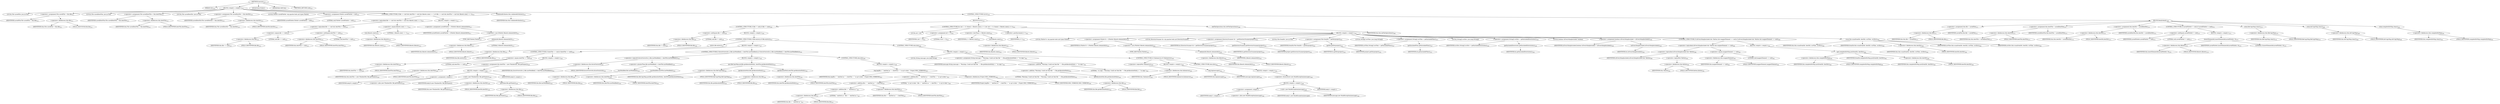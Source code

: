 digraph "execute" {  
"526" [label = <(METHOD,execute)<SUB>310</SUB>> ]
"31" [label = <(PARAM,this)<SUB>310</SUB>> ]
"527" [label = <(BLOCK,&lt;empty&gt;,&lt;empty&gt;)<SUB>310</SUB>> ]
"528" [label = <(LOCAL,File savedFile: java.io.File)> ]
"529" [label = <(&lt;operator&gt;.assignment,File savedFile = this.file)<SUB>311</SUB>> ]
"530" [label = <(IDENTIFIER,savedFile,File savedFile = this.file)<SUB>311</SUB>> ]
"531" [label = <(&lt;operator&gt;.fieldAccess,this.file)<SUB>311</SUB>> ]
"532" [label = <(IDENTIFIER,this,File savedFile = this.file)<SUB>311</SUB>> ]
"533" [label = <(FIELD_IDENTIFIER,file,file)<SUB>311</SUB>> ]
"534" [label = <(LOCAL,File savedDestFile: java.io.File)> ]
"535" [label = <(&lt;operator&gt;.assignment,File savedDestFile = this.destFile)<SUB>312</SUB>> ]
"536" [label = <(IDENTIFIER,savedDestFile,File savedDestFile = this.destFile)<SUB>312</SUB>> ]
"537" [label = <(&lt;operator&gt;.fieldAccess,this.destFile)<SUB>312</SUB>> ]
"538" [label = <(IDENTIFIER,this,File savedDestFile = this.destFile)<SUB>312</SUB>> ]
"539" [label = <(FIELD_IDENTIFIER,destFile,destFile)<SUB>312</SUB>> ]
"540" [label = <(LOCAL,File savedDestDir: java.io.File)> ]
"541" [label = <(&lt;operator&gt;.assignment,File savedDestDir = this.destDir)<SUB>313</SUB>> ]
"542" [label = <(IDENTIFIER,savedDestDir,File savedDestDir = this.destDir)<SUB>313</SUB>> ]
"543" [label = <(&lt;operator&gt;.fieldAccess,this.destDir)<SUB>313</SUB>> ]
"544" [label = <(IDENTIFIER,this,File savedDestDir = this.destDir)<SUB>313</SUB>> ]
"545" [label = <(FIELD_IDENTIFIER,destDir,destDir)<SUB>313</SUB>> ]
"546" [label = <(LOCAL,FileSet savedFileSet: org.apache.tools.ant.types.FileSet)> ]
"547" [label = <(&lt;operator&gt;.assignment,FileSet savedFileSet = null)<SUB>314</SUB>> ]
"548" [label = <(IDENTIFIER,savedFileSet,FileSet savedFileSet = null)<SUB>314</SUB>> ]
"549" [label = <(LITERAL,null,FileSet savedFileSet = null)<SUB>314</SUB>> ]
"550" [label = <(CONTROL_STRUCTURE,if (file == null &amp;&amp; destFile != null &amp;&amp; filesets.size() == 1),if (file == null &amp;&amp; destFile != null &amp;&amp; filesets.size() == 1))<SUB>315</SUB>> ]
"551" [label = <(&lt;operator&gt;.logicalAnd,file == null &amp;&amp; destFile != null &amp;&amp; filesets.size() == 1)<SUB>315</SUB>> ]
"552" [label = <(&lt;operator&gt;.logicalAnd,file == null &amp;&amp; destFile != null)<SUB>315</SUB>> ]
"553" [label = <(&lt;operator&gt;.equals,file == null)<SUB>315</SUB>> ]
"554" [label = <(&lt;operator&gt;.fieldAccess,this.file)<SUB>315</SUB>> ]
"555" [label = <(IDENTIFIER,this,file == null)<SUB>315</SUB>> ]
"556" [label = <(FIELD_IDENTIFIER,file,file)<SUB>315</SUB>> ]
"557" [label = <(LITERAL,null,file == null)<SUB>315</SUB>> ]
"558" [label = <(&lt;operator&gt;.notEquals,destFile != null)<SUB>315</SUB>> ]
"559" [label = <(&lt;operator&gt;.fieldAccess,this.destFile)<SUB>315</SUB>> ]
"560" [label = <(IDENTIFIER,this,destFile != null)<SUB>315</SUB>> ]
"561" [label = <(FIELD_IDENTIFIER,destFile,destFile)<SUB>315</SUB>> ]
"562" [label = <(LITERAL,null,destFile != null)<SUB>315</SUB>> ]
"563" [label = <(&lt;operator&gt;.equals,filesets.size() == 1)<SUB>315</SUB>> ]
"564" [label = <(size,filesets.size())<SUB>315</SUB>> ]
"565" [label = <(&lt;operator&gt;.fieldAccess,this.filesets)<SUB>315</SUB>> ]
"566" [label = <(IDENTIFIER,this,filesets.size())<SUB>315</SUB>> ]
"567" [label = <(FIELD_IDENTIFIER,filesets,filesets)<SUB>315</SUB>> ]
"568" [label = <(LITERAL,1,filesets.size() == 1)<SUB>315</SUB>> ]
"569" [label = <(BLOCK,&lt;empty&gt;,&lt;empty&gt;)<SUB>315</SUB>> ]
"570" [label = <(&lt;operator&gt;.assignment,savedFileSet = (FileSet) filesets.elementAt(0))<SUB>317</SUB>> ]
"571" [label = <(IDENTIFIER,savedFileSet,savedFileSet = (FileSet) filesets.elementAt(0))<SUB>317</SUB>> ]
"572" [label = <(&lt;operator&gt;.cast,(FileSet) filesets.elementAt(0))<SUB>317</SUB>> ]
"573" [label = <(TYPE_REF,FileSet,FileSet)<SUB>317</SUB>> ]
"574" [label = <(elementAt,filesets.elementAt(0))<SUB>317</SUB>> ]
"575" [label = <(&lt;operator&gt;.fieldAccess,this.filesets)<SUB>317</SUB>> ]
"576" [label = <(IDENTIFIER,this,filesets.elementAt(0))<SUB>317</SUB>> ]
"577" [label = <(FIELD_IDENTIFIER,filesets,filesets)<SUB>317</SUB>> ]
"578" [label = <(LITERAL,0,filesets.elementAt(0))<SUB>317</SUB>> ]
"579" [label = <(validateAttributes,this.validateAttributes())<SUB>321</SUB>> ]
"30" [label = <(IDENTIFIER,this,this.validateAttributes())<SUB>321</SUB>> ]
"580" [label = <(CONTROL_STRUCTURE,try,try)<SUB>323</SUB>> ]
"581" [label = <(BLOCK,try,try)<SUB>323</SUB>> ]
"582" [label = <(CONTROL_STRUCTURE,if (file != null),if (file != null))<SUB>326</SUB>> ]
"583" [label = <(&lt;operator&gt;.notEquals,file != null)<SUB>326</SUB>> ]
"584" [label = <(&lt;operator&gt;.fieldAccess,this.file)<SUB>326</SUB>> ]
"585" [label = <(IDENTIFIER,this,file != null)<SUB>326</SUB>> ]
"586" [label = <(FIELD_IDENTIFIER,file,file)<SUB>326</SUB>> ]
"587" [label = <(LITERAL,null,file != null)<SUB>326</SUB>> ]
"588" [label = <(BLOCK,&lt;empty&gt;,&lt;empty&gt;)<SUB>326</SUB>> ]
"589" [label = <(CONTROL_STRUCTURE,if (file.exists()),if (file.exists()))<SUB>327</SUB>> ]
"590" [label = <(exists,file.exists())<SUB>327</SUB>> ]
"591" [label = <(&lt;operator&gt;.fieldAccess,this.file)<SUB>327</SUB>> ]
"592" [label = <(IDENTIFIER,this,file.exists())<SUB>327</SUB>> ]
"593" [label = <(FIELD_IDENTIFIER,file,file)<SUB>327</SUB>> ]
"594" [label = <(BLOCK,&lt;empty&gt;,&lt;empty&gt;)<SUB>327</SUB>> ]
"595" [label = <(CONTROL_STRUCTURE,if (destFile == null),if (destFile == null))<SUB>328</SUB>> ]
"596" [label = <(&lt;operator&gt;.equals,destFile == null)<SUB>328</SUB>> ]
"597" [label = <(&lt;operator&gt;.fieldAccess,this.destFile)<SUB>328</SUB>> ]
"598" [label = <(IDENTIFIER,this,destFile == null)<SUB>328</SUB>> ]
"599" [label = <(FIELD_IDENTIFIER,destFile,destFile)<SUB>328</SUB>> ]
"600" [label = <(LITERAL,null,destFile == null)<SUB>328</SUB>> ]
"601" [label = <(BLOCK,&lt;empty&gt;,&lt;empty&gt;)<SUB>328</SUB>> ]
"602" [label = <(&lt;operator&gt;.assignment,this.destFile = new File(destDir, file.getName()))<SUB>329</SUB>> ]
"603" [label = <(&lt;operator&gt;.fieldAccess,this.destFile)<SUB>329</SUB>> ]
"604" [label = <(IDENTIFIER,this,this.destFile = new File(destDir, file.getName()))<SUB>329</SUB>> ]
"605" [label = <(FIELD_IDENTIFIER,destFile,destFile)<SUB>329</SUB>> ]
"606" [label = <(BLOCK,&lt;empty&gt;,&lt;empty&gt;)<SUB>329</SUB>> ]
"607" [label = <(&lt;operator&gt;.assignment,&lt;empty&gt;)> ]
"608" [label = <(IDENTIFIER,$obj10,&lt;empty&gt;)> ]
"609" [label = <(&lt;operator&gt;.alloc,new File(destDir, file.getName()))<SUB>329</SUB>> ]
"610" [label = <(&lt;init&gt;,new File(destDir, file.getName()))<SUB>329</SUB>> ]
"611" [label = <(IDENTIFIER,$obj10,new File(destDir, file.getName()))> ]
"612" [label = <(&lt;operator&gt;.fieldAccess,this.destDir)<SUB>329</SUB>> ]
"613" [label = <(IDENTIFIER,this,new File(destDir, file.getName()))<SUB>329</SUB>> ]
"614" [label = <(FIELD_IDENTIFIER,destDir,destDir)<SUB>329</SUB>> ]
"615" [label = <(getName,file.getName())<SUB>329</SUB>> ]
"616" [label = <(&lt;operator&gt;.fieldAccess,this.file)<SUB>329</SUB>> ]
"617" [label = <(IDENTIFIER,this,file.getName())<SUB>329</SUB>> ]
"618" [label = <(FIELD_IDENTIFIER,file,file)<SUB>329</SUB>> ]
"619" [label = <(IDENTIFIER,$obj10,&lt;empty&gt;)> ]
"620" [label = <(CONTROL_STRUCTURE,if (forceOverwrite || (file.lastModified() &gt; destFile.lastModified())),if (forceOverwrite || (file.lastModified() &gt; destFile.lastModified())))<SUB>332</SUB>> ]
"621" [label = <(&lt;operator&gt;.logicalOr,forceOverwrite || (file.lastModified() &gt; destFile.lastModified()))<SUB>332</SUB>> ]
"622" [label = <(&lt;operator&gt;.fieldAccess,this.forceOverwrite)<SUB>332</SUB>> ]
"623" [label = <(IDENTIFIER,this,forceOverwrite || (file.lastModified() &gt; destFile.lastModified()))<SUB>332</SUB>> ]
"624" [label = <(FIELD_IDENTIFIER,forceOverwrite,forceOverwrite)<SUB>332</SUB>> ]
"625" [label = <(&lt;operator&gt;.greaterThan,file.lastModified() &gt; destFile.lastModified())<SUB>333</SUB>> ]
"626" [label = <(lastModified,file.lastModified())<SUB>333</SUB>> ]
"627" [label = <(&lt;operator&gt;.fieldAccess,this.file)<SUB>333</SUB>> ]
"628" [label = <(IDENTIFIER,this,file.lastModified())<SUB>333</SUB>> ]
"629" [label = <(FIELD_IDENTIFIER,file,file)<SUB>333</SUB>> ]
"630" [label = <(lastModified,destFile.lastModified())<SUB>333</SUB>> ]
"631" [label = <(&lt;operator&gt;.fieldAccess,this.destFile)<SUB>333</SUB>> ]
"632" [label = <(IDENTIFIER,this,destFile.lastModified())<SUB>333</SUB>> ]
"633" [label = <(FIELD_IDENTIFIER,destFile,destFile)<SUB>333</SUB>> ]
"634" [label = <(BLOCK,&lt;empty&gt;,&lt;empty&gt;)<SUB>333</SUB>> ]
"635" [label = <(put,fileCopyMap.put(file.getAbsolutePath(), destFile.getAbsolutePath()))<SUB>334</SUB>> ]
"636" [label = <(&lt;operator&gt;.fieldAccess,this.fileCopyMap)<SUB>334</SUB>> ]
"637" [label = <(IDENTIFIER,this,fileCopyMap.put(file.getAbsolutePath(), destFile.getAbsolutePath()))<SUB>334</SUB>> ]
"638" [label = <(FIELD_IDENTIFIER,fileCopyMap,fileCopyMap)<SUB>334</SUB>> ]
"639" [label = <(getAbsolutePath,file.getAbsolutePath())<SUB>334</SUB>> ]
"640" [label = <(&lt;operator&gt;.fieldAccess,this.file)<SUB>334</SUB>> ]
"641" [label = <(IDENTIFIER,this,file.getAbsolutePath())<SUB>334</SUB>> ]
"642" [label = <(FIELD_IDENTIFIER,file,file)<SUB>334</SUB>> ]
"643" [label = <(getAbsolutePath,destFile.getAbsolutePath())<SUB>335</SUB>> ]
"644" [label = <(&lt;operator&gt;.fieldAccess,this.destFile)<SUB>335</SUB>> ]
"645" [label = <(IDENTIFIER,this,destFile.getAbsolutePath())<SUB>335</SUB>> ]
"646" [label = <(FIELD_IDENTIFIER,destFile,destFile)<SUB>335</SUB>> ]
"647" [label = <(CONTROL_STRUCTURE,else,else)<SUB>336</SUB>> ]
"648" [label = <(BLOCK,&lt;empty&gt;,&lt;empty&gt;)<SUB>336</SUB>> ]
"649" [label = <(log,log(file + &quot; omitted as &quot; + destFile + &quot; is up to date.&quot;, Project.MSG_VERBOSE))<SUB>337</SUB>> ]
"32" [label = <(IDENTIFIER,this,log(file + &quot; omitted as &quot; + destFile + &quot; is up to date.&quot;, Project.MSG_VERBOSE))<SUB>337</SUB>> ]
"650" [label = <(&lt;operator&gt;.addition,file + &quot; omitted as &quot; + destFile + &quot; is up to date.&quot;)<SUB>337</SUB>> ]
"651" [label = <(&lt;operator&gt;.addition,file + &quot; omitted as &quot; + destFile)<SUB>337</SUB>> ]
"652" [label = <(&lt;operator&gt;.addition,file + &quot; omitted as &quot;)<SUB>337</SUB>> ]
"653" [label = <(&lt;operator&gt;.fieldAccess,this.file)<SUB>337</SUB>> ]
"654" [label = <(IDENTIFIER,this,file + &quot; omitted as &quot;)<SUB>337</SUB>> ]
"655" [label = <(FIELD_IDENTIFIER,file,file)<SUB>337</SUB>> ]
"656" [label = <(LITERAL,&quot; omitted as &quot;,file + &quot; omitted as &quot;)<SUB>337</SUB>> ]
"657" [label = <(&lt;operator&gt;.fieldAccess,this.destFile)<SUB>337</SUB>> ]
"658" [label = <(IDENTIFIER,this,file + &quot; omitted as &quot; + destFile)<SUB>337</SUB>> ]
"659" [label = <(FIELD_IDENTIFIER,destFile,destFile)<SUB>337</SUB>> ]
"660" [label = <(LITERAL,&quot; is up to date.&quot;,file + &quot; omitted as &quot; + destFile + &quot; is up to date.&quot;)<SUB>338</SUB>> ]
"661" [label = <(&lt;operator&gt;.fieldAccess,Project.MSG_VERBOSE)<SUB>338</SUB>> ]
"662" [label = <(IDENTIFIER,Project,log(file + &quot; omitted as &quot; + destFile + &quot; is up to date.&quot;, Project.MSG_VERBOSE))<SUB>338</SUB>> ]
"663" [label = <(FIELD_IDENTIFIER,MSG_VERBOSE,MSG_VERBOSE)<SUB>338</SUB>> ]
"664" [label = <(CONTROL_STRUCTURE,else,else)<SUB>340</SUB>> ]
"665" [label = <(BLOCK,&lt;empty&gt;,&lt;empty&gt;)<SUB>340</SUB>> ]
"666" [label = <(LOCAL,String message: java.lang.String)> ]
"667" [label = <(&lt;operator&gt;.assignment,String message = &quot;Warning: Could not find file &quot; + file.getAbsolutePath() + &quot; to copy.&quot;)<SUB>341</SUB>> ]
"668" [label = <(IDENTIFIER,message,String message = &quot;Warning: Could not find file &quot; + file.getAbsolutePath() + &quot; to copy.&quot;)<SUB>341</SUB>> ]
"669" [label = <(&lt;operator&gt;.addition,&quot;Warning: Could not find file &quot; + file.getAbsolutePath() + &quot; to copy.&quot;)<SUB>341</SUB>> ]
"670" [label = <(&lt;operator&gt;.addition,&quot;Warning: Could not find file &quot; + file.getAbsolutePath())<SUB>341</SUB>> ]
"671" [label = <(LITERAL,&quot;Warning: Could not find file &quot;,&quot;Warning: Could not find file &quot; + file.getAbsolutePath())<SUB>341</SUB>> ]
"672" [label = <(getAbsolutePath,file.getAbsolutePath())<SUB>342</SUB>> ]
"673" [label = <(&lt;operator&gt;.fieldAccess,this.file)<SUB>342</SUB>> ]
"674" [label = <(IDENTIFIER,this,file.getAbsolutePath())<SUB>342</SUB>> ]
"675" [label = <(FIELD_IDENTIFIER,file,file)<SUB>342</SUB>> ]
"676" [label = <(LITERAL,&quot; to copy.&quot;,&quot;Warning: Could not find file &quot; + file.getAbsolutePath() + &quot; to copy.&quot;)<SUB>342</SUB>> ]
"677" [label = <(CONTROL_STRUCTURE,if (!failonerror),if (!failonerror))<SUB>343</SUB>> ]
"678" [label = <(&lt;operator&gt;.logicalNot,!failonerror)<SUB>343</SUB>> ]
"679" [label = <(&lt;operator&gt;.fieldAccess,this.failonerror)<SUB>343</SUB>> ]
"680" [label = <(IDENTIFIER,this,!failonerror)<SUB>343</SUB>> ]
"681" [label = <(FIELD_IDENTIFIER,failonerror,failonerror)<SUB>343</SUB>> ]
"682" [label = <(BLOCK,&lt;empty&gt;,&lt;empty&gt;)<SUB>343</SUB>> ]
"683" [label = <(log,log(message))<SUB>344</SUB>> ]
"33" [label = <(IDENTIFIER,this,log(message))<SUB>344</SUB>> ]
"684" [label = <(IDENTIFIER,message,log(message))<SUB>344</SUB>> ]
"685" [label = <(CONTROL_STRUCTURE,else,else)<SUB>345</SUB>> ]
"686" [label = <(BLOCK,&lt;empty&gt;,&lt;empty&gt;)<SUB>345</SUB>> ]
"687" [label = <(&lt;operator&gt;.throw,throw new BuildException(message);)<SUB>346</SUB>> ]
"688" [label = <(BLOCK,&lt;empty&gt;,&lt;empty&gt;)<SUB>346</SUB>> ]
"689" [label = <(&lt;operator&gt;.assignment,&lt;empty&gt;)> ]
"690" [label = <(IDENTIFIER,$obj11,&lt;empty&gt;)> ]
"691" [label = <(&lt;operator&gt;.alloc,new BuildException(message))<SUB>346</SUB>> ]
"692" [label = <(&lt;init&gt;,new BuildException(message))<SUB>346</SUB>> ]
"693" [label = <(IDENTIFIER,$obj11,new BuildException(message))> ]
"694" [label = <(IDENTIFIER,message,new BuildException(message))<SUB>346</SUB>> ]
"695" [label = <(IDENTIFIER,$obj11,&lt;empty&gt;)> ]
"696" [label = <(CONTROL_STRUCTURE,for (int i = 0; Some(i &lt; filesets.size()); i++),for (int i = 0; Some(i &lt; filesets.size()); i++))<SUB>352</SUB>> ]
"697" [label = <(LOCAL,int i: int)> ]
"698" [label = <(&lt;operator&gt;.assignment,int i = 0)<SUB>352</SUB>> ]
"699" [label = <(IDENTIFIER,i,int i = 0)<SUB>352</SUB>> ]
"700" [label = <(LITERAL,0,int i = 0)<SUB>352</SUB>> ]
"701" [label = <(&lt;operator&gt;.lessThan,i &lt; filesets.size())<SUB>352</SUB>> ]
"702" [label = <(IDENTIFIER,i,i &lt; filesets.size())<SUB>352</SUB>> ]
"703" [label = <(size,filesets.size())<SUB>352</SUB>> ]
"704" [label = <(&lt;operator&gt;.fieldAccess,this.filesets)<SUB>352</SUB>> ]
"705" [label = <(IDENTIFIER,this,filesets.size())<SUB>352</SUB>> ]
"706" [label = <(FIELD_IDENTIFIER,filesets,filesets)<SUB>352</SUB>> ]
"707" [label = <(&lt;operator&gt;.postIncrement,i++)<SUB>352</SUB>> ]
"708" [label = <(IDENTIFIER,i,i++)<SUB>352</SUB>> ]
"709" [label = <(BLOCK,&lt;empty&gt;,&lt;empty&gt;)<SUB>352</SUB>> ]
"710" [label = <(LOCAL,FileSet fs: org.apache.tools.ant.types.FileSet)> ]
"711" [label = <(&lt;operator&gt;.assignment,FileSet fs = (FileSet) filesets.elementAt(i))<SUB>353</SUB>> ]
"712" [label = <(IDENTIFIER,fs,FileSet fs = (FileSet) filesets.elementAt(i))<SUB>353</SUB>> ]
"713" [label = <(&lt;operator&gt;.cast,(FileSet) filesets.elementAt(i))<SUB>353</SUB>> ]
"714" [label = <(TYPE_REF,FileSet,FileSet)<SUB>353</SUB>> ]
"715" [label = <(elementAt,filesets.elementAt(i))<SUB>353</SUB>> ]
"716" [label = <(&lt;operator&gt;.fieldAccess,this.filesets)<SUB>353</SUB>> ]
"717" [label = <(IDENTIFIER,this,filesets.elementAt(i))<SUB>353</SUB>> ]
"718" [label = <(FIELD_IDENTIFIER,filesets,filesets)<SUB>353</SUB>> ]
"719" [label = <(IDENTIFIER,i,filesets.elementAt(i))<SUB>353</SUB>> ]
"720" [label = <(LOCAL,DirectoryScanner ds: org.apache.tools.ant.DirectoryScanner)> ]
"721" [label = <(&lt;operator&gt;.assignment,DirectoryScanner ds = getDirectoryScanner(project))<SUB>354</SUB>> ]
"722" [label = <(IDENTIFIER,ds,DirectoryScanner ds = getDirectoryScanner(project))<SUB>354</SUB>> ]
"723" [label = <(getDirectoryScanner,getDirectoryScanner(project))<SUB>354</SUB>> ]
"724" [label = <(IDENTIFIER,fs,getDirectoryScanner(project))<SUB>354</SUB>> ]
"725" [label = <(IDENTIFIER,project,getDirectoryScanner(project))<SUB>354</SUB>> ]
"726" [label = <(LOCAL,File fromDir: java.io.File)> ]
"727" [label = <(&lt;operator&gt;.assignment,File fromDir = getDir(project))<SUB>355</SUB>> ]
"728" [label = <(IDENTIFIER,fromDir,File fromDir = getDir(project))<SUB>355</SUB>> ]
"729" [label = <(getDir,getDir(project))<SUB>355</SUB>> ]
"730" [label = <(IDENTIFIER,fs,getDir(project))<SUB>355</SUB>> ]
"731" [label = <(IDENTIFIER,project,getDir(project))<SUB>355</SUB>> ]
"732" [label = <(LOCAL,String[] srcFiles: java.lang.String[])> ]
"733" [label = <(&lt;operator&gt;.assignment,String[] srcFiles = getIncludedFiles())<SUB>357</SUB>> ]
"734" [label = <(IDENTIFIER,srcFiles,String[] srcFiles = getIncludedFiles())<SUB>357</SUB>> ]
"735" [label = <(getIncludedFiles,getIncludedFiles())<SUB>357</SUB>> ]
"736" [label = <(IDENTIFIER,ds,getIncludedFiles())<SUB>357</SUB>> ]
"737" [label = <(LOCAL,String[] srcDirs: java.lang.String[])> ]
"738" [label = <(&lt;operator&gt;.assignment,String[] srcDirs = getIncludedDirectories())<SUB>358</SUB>> ]
"739" [label = <(IDENTIFIER,srcDirs,String[] srcDirs = getIncludedDirectories())<SUB>358</SUB>> ]
"740" [label = <(getIncludedDirectories,getIncludedDirectories())<SUB>358</SUB>> ]
"741" [label = <(IDENTIFIER,ds,getIncludedDirectories())<SUB>358</SUB>> ]
"742" [label = <(LOCAL,boolean isEverythingIncluded: boolean)> ]
"743" [label = <(&lt;operator&gt;.assignment,boolean isEverythingIncluded = isEverythingIncluded())<SUB>359</SUB>> ]
"744" [label = <(IDENTIFIER,isEverythingIncluded,boolean isEverythingIncluded = isEverythingIncluded())<SUB>359</SUB>> ]
"745" [label = <(isEverythingIncluded,isEverythingIncluded())<SUB>359</SUB>> ]
"746" [label = <(IDENTIFIER,ds,isEverythingIncluded())<SUB>359</SUB>> ]
"747" [label = <(CONTROL_STRUCTURE,if (isEverythingIncluded &amp;&amp; !flatten &amp;&amp; mapperElement == null),if (isEverythingIncluded &amp;&amp; !flatten &amp;&amp; mapperElement == null))<SUB>360</SUB>> ]
"748" [label = <(&lt;operator&gt;.logicalAnd,isEverythingIncluded &amp;&amp; !flatten &amp;&amp; mapperElement == null)<SUB>360</SUB>> ]
"749" [label = <(&lt;operator&gt;.logicalAnd,isEverythingIncluded &amp;&amp; !flatten)<SUB>360</SUB>> ]
"750" [label = <(IDENTIFIER,isEverythingIncluded,isEverythingIncluded &amp;&amp; !flatten)<SUB>360</SUB>> ]
"751" [label = <(&lt;operator&gt;.logicalNot,!flatten)<SUB>361</SUB>> ]
"752" [label = <(&lt;operator&gt;.fieldAccess,this.flatten)<SUB>361</SUB>> ]
"753" [label = <(IDENTIFIER,this,!flatten)<SUB>361</SUB>> ]
"754" [label = <(FIELD_IDENTIFIER,flatten,flatten)<SUB>361</SUB>> ]
"755" [label = <(&lt;operator&gt;.equals,mapperElement == null)<SUB>361</SUB>> ]
"756" [label = <(&lt;operator&gt;.fieldAccess,this.mapperElement)<SUB>361</SUB>> ]
"757" [label = <(IDENTIFIER,this,mapperElement == null)<SUB>361</SUB>> ]
"758" [label = <(FIELD_IDENTIFIER,mapperElement,mapperElement)<SUB>361</SUB>> ]
"759" [label = <(LITERAL,null,mapperElement == null)<SUB>361</SUB>> ]
"760" [label = <(BLOCK,&lt;empty&gt;,&lt;empty&gt;)<SUB>361</SUB>> ]
"761" [label = <(put,completeDirMap.put(fromDir, destDir))<SUB>362</SUB>> ]
"762" [label = <(&lt;operator&gt;.fieldAccess,this.completeDirMap)<SUB>362</SUB>> ]
"763" [label = <(IDENTIFIER,this,completeDirMap.put(fromDir, destDir))<SUB>362</SUB>> ]
"764" [label = <(FIELD_IDENTIFIER,completeDirMap,completeDirMap)<SUB>362</SUB>> ]
"765" [label = <(IDENTIFIER,fromDir,completeDirMap.put(fromDir, destDir))<SUB>362</SUB>> ]
"766" [label = <(&lt;operator&gt;.fieldAccess,this.destDir)<SUB>362</SUB>> ]
"767" [label = <(IDENTIFIER,this,completeDirMap.put(fromDir, destDir))<SUB>362</SUB>> ]
"768" [label = <(FIELD_IDENTIFIER,destDir,destDir)<SUB>362</SUB>> ]
"769" [label = <(scan,this.scan(fromDir, destDir, srcFiles, srcDirs))<SUB>364</SUB>> ]
"34" [label = <(IDENTIFIER,this,this.scan(fromDir, destDir, srcFiles, srcDirs))<SUB>364</SUB>> ]
"770" [label = <(IDENTIFIER,fromDir,this.scan(fromDir, destDir, srcFiles, srcDirs))<SUB>364</SUB>> ]
"771" [label = <(&lt;operator&gt;.fieldAccess,this.destDir)<SUB>364</SUB>> ]
"772" [label = <(IDENTIFIER,this,this.scan(fromDir, destDir, srcFiles, srcDirs))<SUB>364</SUB>> ]
"773" [label = <(FIELD_IDENTIFIER,destDir,destDir)<SUB>364</SUB>> ]
"774" [label = <(IDENTIFIER,srcFiles,this.scan(fromDir, destDir, srcFiles, srcDirs))<SUB>364</SUB>> ]
"775" [label = <(IDENTIFIER,srcDirs,this.scan(fromDir, destDir, srcFiles, srcDirs))<SUB>364</SUB>> ]
"776" [label = <(doFileOperations,this.doFileOperations())<SUB>368</SUB>> ]
"35" [label = <(IDENTIFIER,this,this.doFileOperations())<SUB>368</SUB>> ]
"777" [label = <(BLOCK,finally,finally)<SUB>369</SUB>> ]
"778" [label = <(&lt;operator&gt;.assignment,this.file = savedFile)<SUB>372</SUB>> ]
"779" [label = <(&lt;operator&gt;.fieldAccess,this.file)<SUB>372</SUB>> ]
"780" [label = <(IDENTIFIER,this,this.file = savedFile)<SUB>372</SUB>> ]
"781" [label = <(FIELD_IDENTIFIER,file,file)<SUB>372</SUB>> ]
"782" [label = <(IDENTIFIER,savedFile,this.file = savedFile)<SUB>372</SUB>> ]
"783" [label = <(&lt;operator&gt;.assignment,this.destFile = savedDestFile)<SUB>373</SUB>> ]
"784" [label = <(&lt;operator&gt;.fieldAccess,this.destFile)<SUB>373</SUB>> ]
"785" [label = <(IDENTIFIER,this,this.destFile = savedDestFile)<SUB>373</SUB>> ]
"786" [label = <(FIELD_IDENTIFIER,destFile,destFile)<SUB>373</SUB>> ]
"787" [label = <(IDENTIFIER,savedDestFile,this.destFile = savedDestFile)<SUB>373</SUB>> ]
"788" [label = <(&lt;operator&gt;.assignment,this.destDir = savedDestDir)<SUB>374</SUB>> ]
"789" [label = <(&lt;operator&gt;.fieldAccess,this.destDir)<SUB>374</SUB>> ]
"790" [label = <(IDENTIFIER,this,this.destDir = savedDestDir)<SUB>374</SUB>> ]
"791" [label = <(FIELD_IDENTIFIER,destDir,destDir)<SUB>374</SUB>> ]
"792" [label = <(IDENTIFIER,savedDestDir,this.destDir = savedDestDir)<SUB>374</SUB>> ]
"793" [label = <(CONTROL_STRUCTURE,if (savedFileSet != null),if (savedFileSet != null))<SUB>375</SUB>> ]
"794" [label = <(&lt;operator&gt;.notEquals,savedFileSet != null)<SUB>375</SUB>> ]
"795" [label = <(IDENTIFIER,savedFileSet,savedFileSet != null)<SUB>375</SUB>> ]
"796" [label = <(LITERAL,null,savedFileSet != null)<SUB>375</SUB>> ]
"797" [label = <(BLOCK,&lt;empty&gt;,&lt;empty&gt;)<SUB>375</SUB>> ]
"798" [label = <(insertElementAt,insertElementAt(savedFileSet, 0))<SUB>376</SUB>> ]
"799" [label = <(&lt;operator&gt;.fieldAccess,this.filesets)<SUB>376</SUB>> ]
"800" [label = <(IDENTIFIER,this,insertElementAt(savedFileSet, 0))<SUB>376</SUB>> ]
"801" [label = <(FIELD_IDENTIFIER,filesets,filesets)<SUB>376</SUB>> ]
"802" [label = <(IDENTIFIER,savedFileSet,insertElementAt(savedFileSet, 0))<SUB>376</SUB>> ]
"803" [label = <(LITERAL,0,insertElementAt(savedFileSet, 0))<SUB>376</SUB>> ]
"804" [label = <(clear,fileCopyMap.clear())<SUB>379</SUB>> ]
"805" [label = <(&lt;operator&gt;.fieldAccess,this.fileCopyMap)<SUB>379</SUB>> ]
"806" [label = <(IDENTIFIER,this,fileCopyMap.clear())<SUB>379</SUB>> ]
"807" [label = <(FIELD_IDENTIFIER,fileCopyMap,fileCopyMap)<SUB>379</SUB>> ]
"808" [label = <(clear,dirCopyMap.clear())<SUB>380</SUB>> ]
"809" [label = <(&lt;operator&gt;.fieldAccess,this.dirCopyMap)<SUB>380</SUB>> ]
"810" [label = <(IDENTIFIER,this,dirCopyMap.clear())<SUB>380</SUB>> ]
"811" [label = <(FIELD_IDENTIFIER,dirCopyMap,dirCopyMap)<SUB>380</SUB>> ]
"812" [label = <(clear,completeDirMap.clear())<SUB>381</SUB>> ]
"813" [label = <(&lt;operator&gt;.fieldAccess,this.completeDirMap)<SUB>381</SUB>> ]
"814" [label = <(IDENTIFIER,this,completeDirMap.clear())<SUB>381</SUB>> ]
"815" [label = <(FIELD_IDENTIFIER,completeDirMap,completeDirMap)<SUB>381</SUB>> ]
"816" [label = <(MODIFIER,PUBLIC)> ]
"817" [label = <(MODIFIER,VIRTUAL)> ]
"818" [label = <(METHOD_RETURN,void)<SUB>310</SUB>> ]
  "526" -> "31" 
  "526" -> "527" 
  "526" -> "816" 
  "526" -> "817" 
  "526" -> "818" 
  "527" -> "528" 
  "527" -> "529" 
  "527" -> "534" 
  "527" -> "535" 
  "527" -> "540" 
  "527" -> "541" 
  "527" -> "546" 
  "527" -> "547" 
  "527" -> "550" 
  "527" -> "579" 
  "527" -> "580" 
  "529" -> "530" 
  "529" -> "531" 
  "531" -> "532" 
  "531" -> "533" 
  "535" -> "536" 
  "535" -> "537" 
  "537" -> "538" 
  "537" -> "539" 
  "541" -> "542" 
  "541" -> "543" 
  "543" -> "544" 
  "543" -> "545" 
  "547" -> "548" 
  "547" -> "549" 
  "550" -> "551" 
  "550" -> "569" 
  "551" -> "552" 
  "551" -> "563" 
  "552" -> "553" 
  "552" -> "558" 
  "553" -> "554" 
  "553" -> "557" 
  "554" -> "555" 
  "554" -> "556" 
  "558" -> "559" 
  "558" -> "562" 
  "559" -> "560" 
  "559" -> "561" 
  "563" -> "564" 
  "563" -> "568" 
  "564" -> "565" 
  "565" -> "566" 
  "565" -> "567" 
  "569" -> "570" 
  "570" -> "571" 
  "570" -> "572" 
  "572" -> "573" 
  "572" -> "574" 
  "574" -> "575" 
  "574" -> "578" 
  "575" -> "576" 
  "575" -> "577" 
  "579" -> "30" 
  "580" -> "581" 
  "580" -> "777" 
  "581" -> "582" 
  "581" -> "696" 
  "581" -> "776" 
  "582" -> "583" 
  "582" -> "588" 
  "583" -> "584" 
  "583" -> "587" 
  "584" -> "585" 
  "584" -> "586" 
  "588" -> "589" 
  "589" -> "590" 
  "589" -> "594" 
  "589" -> "664" 
  "590" -> "591" 
  "591" -> "592" 
  "591" -> "593" 
  "594" -> "595" 
  "594" -> "620" 
  "595" -> "596" 
  "595" -> "601" 
  "596" -> "597" 
  "596" -> "600" 
  "597" -> "598" 
  "597" -> "599" 
  "601" -> "602" 
  "602" -> "603" 
  "602" -> "606" 
  "603" -> "604" 
  "603" -> "605" 
  "606" -> "607" 
  "606" -> "610" 
  "606" -> "619" 
  "607" -> "608" 
  "607" -> "609" 
  "610" -> "611" 
  "610" -> "612" 
  "610" -> "615" 
  "612" -> "613" 
  "612" -> "614" 
  "615" -> "616" 
  "616" -> "617" 
  "616" -> "618" 
  "620" -> "621" 
  "620" -> "634" 
  "620" -> "647" 
  "621" -> "622" 
  "621" -> "625" 
  "622" -> "623" 
  "622" -> "624" 
  "625" -> "626" 
  "625" -> "630" 
  "626" -> "627" 
  "627" -> "628" 
  "627" -> "629" 
  "630" -> "631" 
  "631" -> "632" 
  "631" -> "633" 
  "634" -> "635" 
  "635" -> "636" 
  "635" -> "639" 
  "635" -> "643" 
  "636" -> "637" 
  "636" -> "638" 
  "639" -> "640" 
  "640" -> "641" 
  "640" -> "642" 
  "643" -> "644" 
  "644" -> "645" 
  "644" -> "646" 
  "647" -> "648" 
  "648" -> "649" 
  "649" -> "32" 
  "649" -> "650" 
  "649" -> "661" 
  "650" -> "651" 
  "650" -> "660" 
  "651" -> "652" 
  "651" -> "657" 
  "652" -> "653" 
  "652" -> "656" 
  "653" -> "654" 
  "653" -> "655" 
  "657" -> "658" 
  "657" -> "659" 
  "661" -> "662" 
  "661" -> "663" 
  "664" -> "665" 
  "665" -> "666" 
  "665" -> "667" 
  "665" -> "677" 
  "667" -> "668" 
  "667" -> "669" 
  "669" -> "670" 
  "669" -> "676" 
  "670" -> "671" 
  "670" -> "672" 
  "672" -> "673" 
  "673" -> "674" 
  "673" -> "675" 
  "677" -> "678" 
  "677" -> "682" 
  "677" -> "685" 
  "678" -> "679" 
  "679" -> "680" 
  "679" -> "681" 
  "682" -> "683" 
  "683" -> "33" 
  "683" -> "684" 
  "685" -> "686" 
  "686" -> "687" 
  "687" -> "688" 
  "688" -> "689" 
  "688" -> "692" 
  "688" -> "695" 
  "689" -> "690" 
  "689" -> "691" 
  "692" -> "693" 
  "692" -> "694" 
  "696" -> "697" 
  "696" -> "698" 
  "696" -> "701" 
  "696" -> "707" 
  "696" -> "709" 
  "698" -> "699" 
  "698" -> "700" 
  "701" -> "702" 
  "701" -> "703" 
  "703" -> "704" 
  "704" -> "705" 
  "704" -> "706" 
  "707" -> "708" 
  "709" -> "710" 
  "709" -> "711" 
  "709" -> "720" 
  "709" -> "721" 
  "709" -> "726" 
  "709" -> "727" 
  "709" -> "732" 
  "709" -> "733" 
  "709" -> "737" 
  "709" -> "738" 
  "709" -> "742" 
  "709" -> "743" 
  "709" -> "747" 
  "709" -> "769" 
  "711" -> "712" 
  "711" -> "713" 
  "713" -> "714" 
  "713" -> "715" 
  "715" -> "716" 
  "715" -> "719" 
  "716" -> "717" 
  "716" -> "718" 
  "721" -> "722" 
  "721" -> "723" 
  "723" -> "724" 
  "723" -> "725" 
  "727" -> "728" 
  "727" -> "729" 
  "729" -> "730" 
  "729" -> "731" 
  "733" -> "734" 
  "733" -> "735" 
  "735" -> "736" 
  "738" -> "739" 
  "738" -> "740" 
  "740" -> "741" 
  "743" -> "744" 
  "743" -> "745" 
  "745" -> "746" 
  "747" -> "748" 
  "747" -> "760" 
  "748" -> "749" 
  "748" -> "755" 
  "749" -> "750" 
  "749" -> "751" 
  "751" -> "752" 
  "752" -> "753" 
  "752" -> "754" 
  "755" -> "756" 
  "755" -> "759" 
  "756" -> "757" 
  "756" -> "758" 
  "760" -> "761" 
  "761" -> "762" 
  "761" -> "765" 
  "761" -> "766" 
  "762" -> "763" 
  "762" -> "764" 
  "766" -> "767" 
  "766" -> "768" 
  "769" -> "34" 
  "769" -> "770" 
  "769" -> "771" 
  "769" -> "774" 
  "769" -> "775" 
  "771" -> "772" 
  "771" -> "773" 
  "776" -> "35" 
  "777" -> "778" 
  "777" -> "783" 
  "777" -> "788" 
  "777" -> "793" 
  "777" -> "804" 
  "777" -> "808" 
  "777" -> "812" 
  "778" -> "779" 
  "778" -> "782" 
  "779" -> "780" 
  "779" -> "781" 
  "783" -> "784" 
  "783" -> "787" 
  "784" -> "785" 
  "784" -> "786" 
  "788" -> "789" 
  "788" -> "792" 
  "789" -> "790" 
  "789" -> "791" 
  "793" -> "794" 
  "793" -> "797" 
  "794" -> "795" 
  "794" -> "796" 
  "797" -> "798" 
  "798" -> "799" 
  "798" -> "802" 
  "798" -> "803" 
  "799" -> "800" 
  "799" -> "801" 
  "804" -> "805" 
  "805" -> "806" 
  "805" -> "807" 
  "808" -> "809" 
  "809" -> "810" 
  "809" -> "811" 
  "812" -> "813" 
  "813" -> "814" 
  "813" -> "815" 
}
